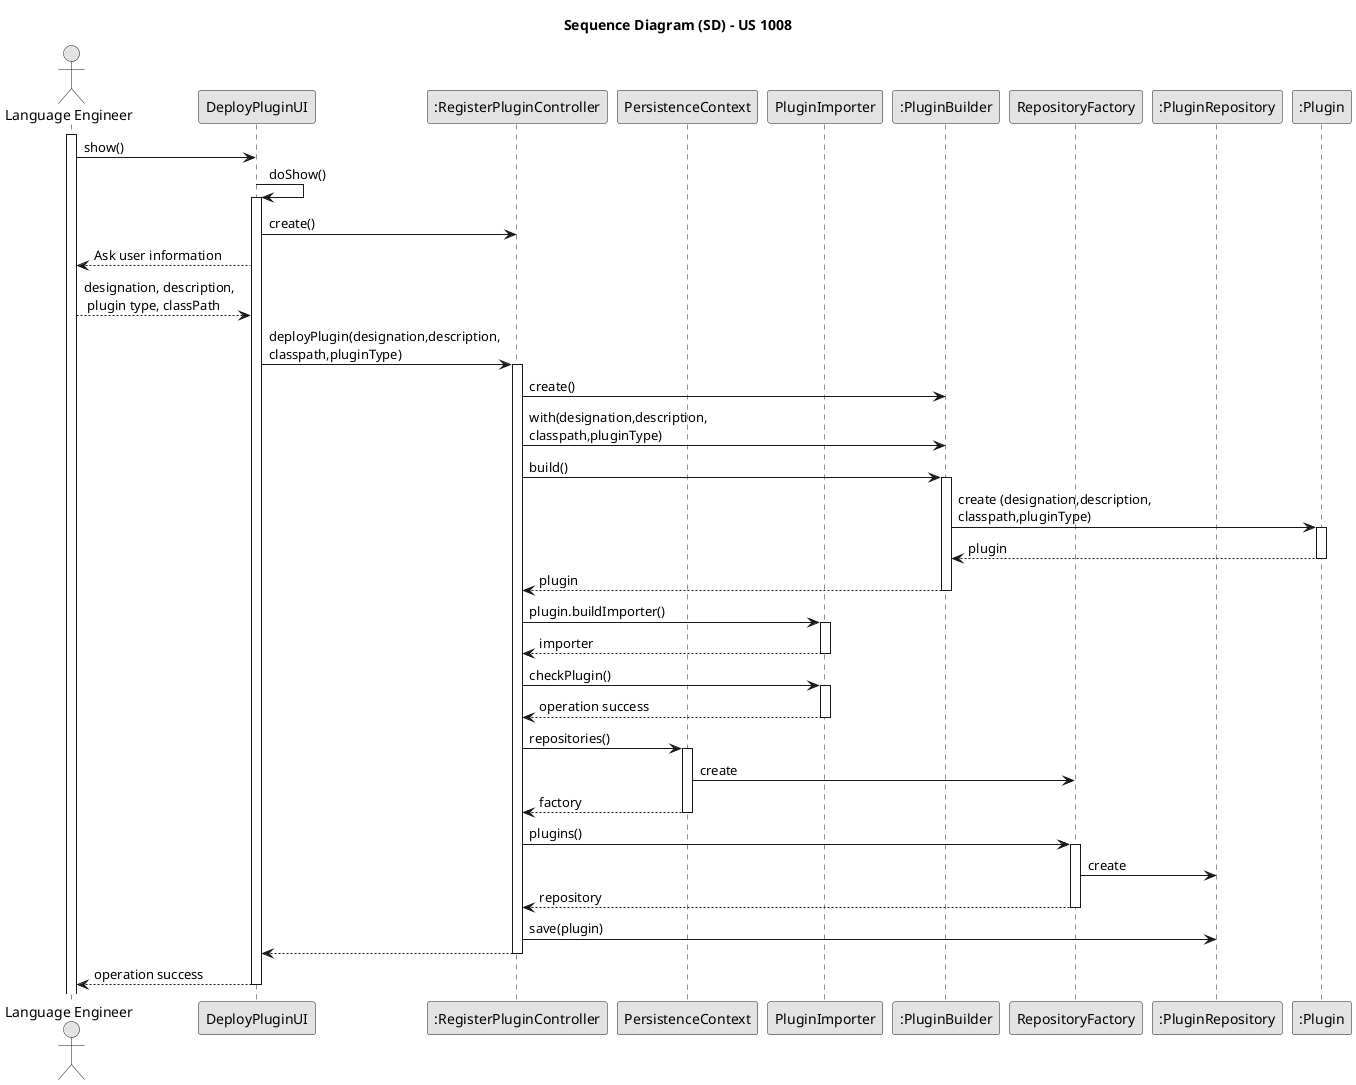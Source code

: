 @startuml
skinparam monochrome true
skinparam packageStyle rectangle
skinparam shadowing false

title Sequence Diagram (SD) - US 1008


actor "Language Engineer" as User
participant "DeployPluginUI" as UI
participant ":RegisterPluginController" as Controller


participant "PersistenceContext" as PersistenceContext
participant "PluginImporter" as Importer
participant ":PluginBuilder" as Builder
participant "RepositoryFactory" as Rep
participant ":PluginRepository" as PlugRep
participant ":Plugin" as Plug



activate User

User -> UI : show()

UI -> UI : doShow()
activate UI

UI -> Controller : create()

UI --> User : Ask user information

User --> UI : designation, description,\n plugin type, classPath

UI -> Controller : deployPlugin(designation,description,\nclasspath,pluginType)
activate Controller


Controller -> Builder : create()

Controller -> Builder : with(designation,description,\nclasspath,pluginType)


Controller -> Builder : build()
activate Builder

Builder -> Plug : create (designation,description,\nclasspath,pluginType)
activate Plug

Plug --> Builder : plugin
deactivate Plug

Builder --> Controller : plugin
deactivate Builder

Controller -> Importer : plugin.buildImporter()
activate Importer

Importer --> Controller : importer
deactivate Importer

Controller -> Importer : checkPlugin()
activate Importer

Importer --> Controller : operation success
deactivate Importer

Controller -> PersistenceContext : repositories()
activate PersistenceContext

PersistenceContext -> Rep : create

PersistenceContext --> Controller : factory
deactivate PersistenceContext

Controller -> Rep : plugins()
activate Rep

Rep -> PlugRep : create

Rep --> Controller : repository
deactivate Rep

Controller -> PlugRep : save(plugin)

Controller --> UI
deactivate Controller

UI --> User: operation success
deactivate UI


@enduml